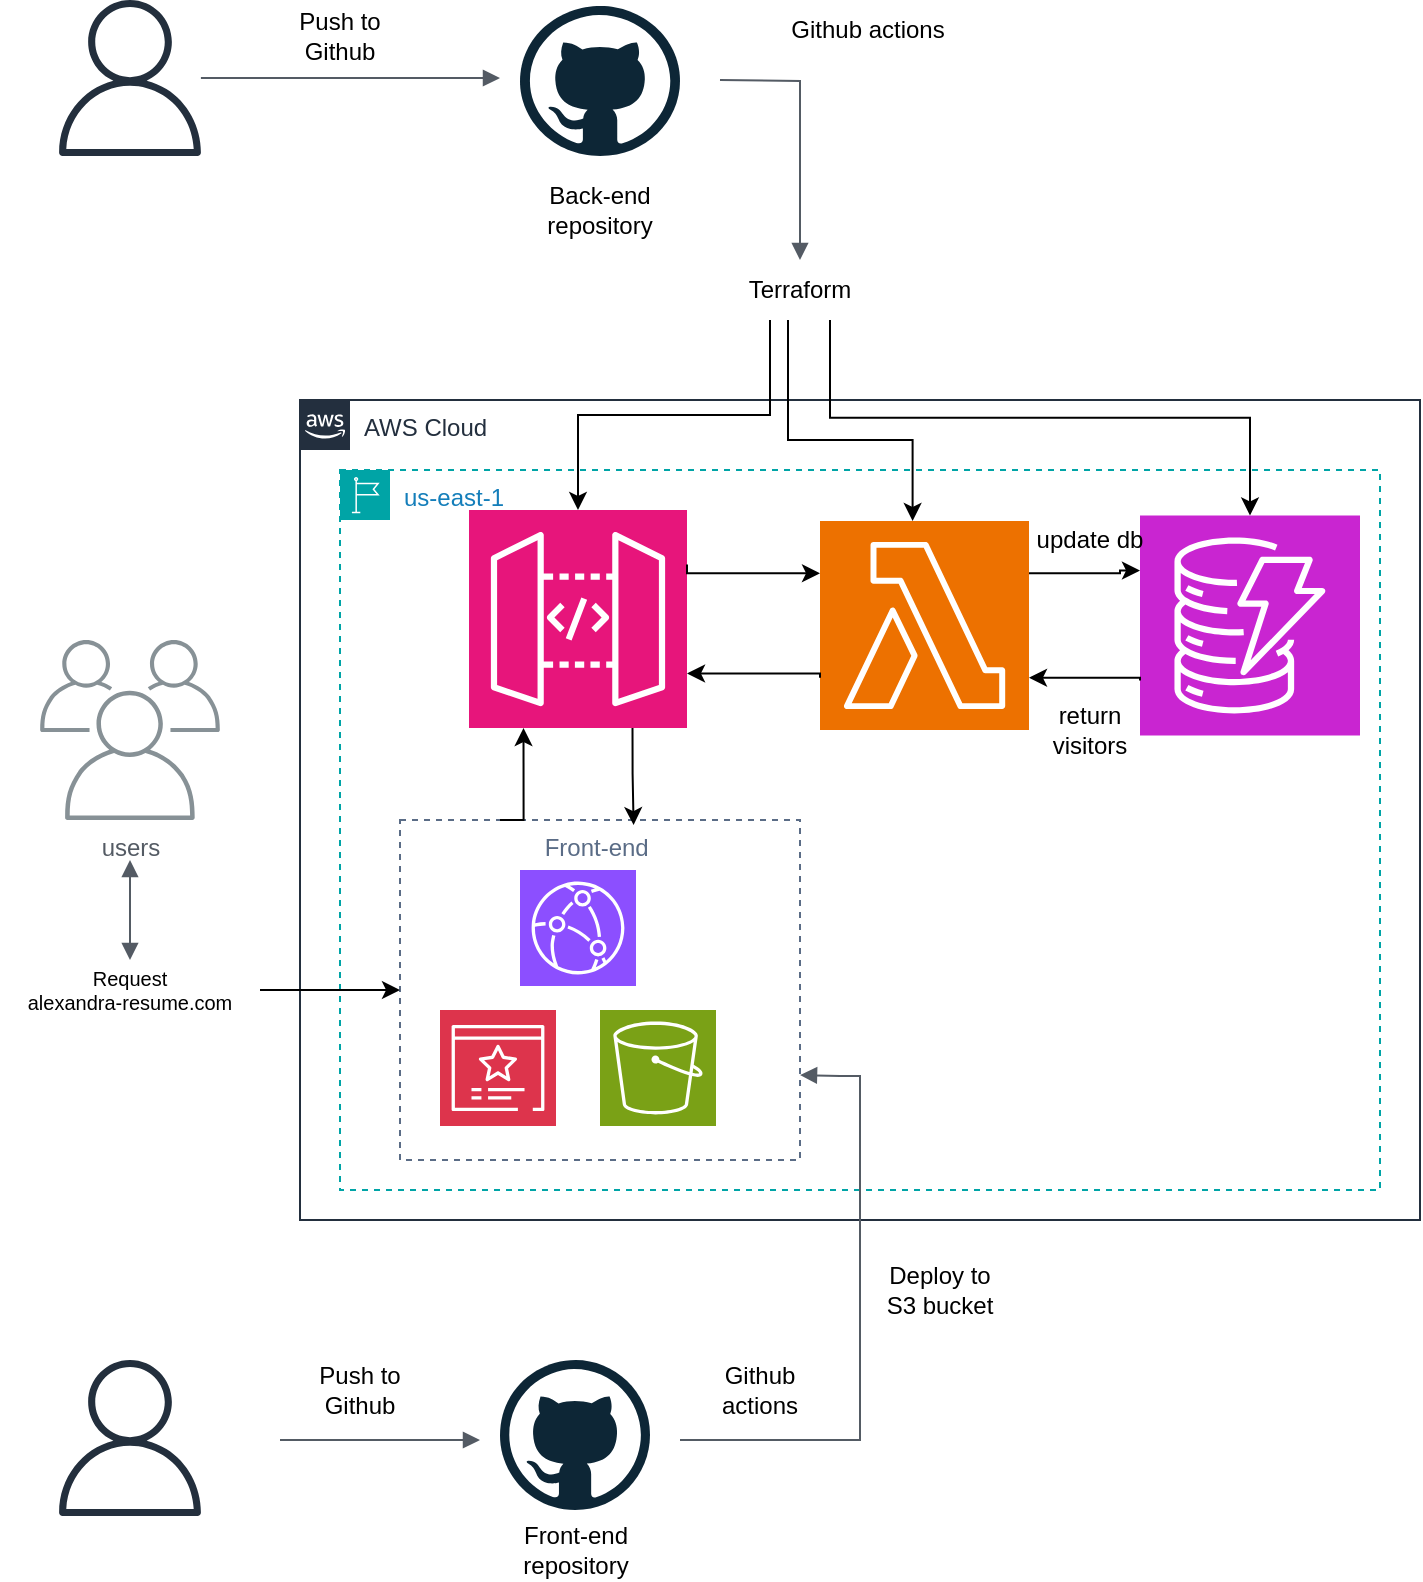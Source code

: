 <mxfile version="23.0.2" type="device">
  <diagram name="Pagină-1" id="uMXXqgcw5hJe-D43B22j">
    <mxGraphModel dx="1063" dy="565" grid="1" gridSize="10" guides="1" tooltips="1" connect="1" arrows="1" fold="1" page="1" pageScale="1" pageWidth="827" pageHeight="1169" math="0" shadow="0">
      <root>
        <mxCell id="0" />
        <mxCell id="1" parent="0" />
        <mxCell id="qKkB2OabkybY3TaB4Xow-1" value="users" style="sketch=0;outlineConnect=0;gradientColor=none;fontColor=#545B64;strokeColor=none;fillColor=#879196;dashed=0;verticalLabelPosition=bottom;verticalAlign=top;align=center;html=1;fontSize=12;fontStyle=0;aspect=fixed;shape=mxgraph.aws4.illustration_users;pointerEvents=1" vertex="1" parent="1">
          <mxGeometry x="40" y="520" width="90" height="90" as="geometry" />
        </mxCell>
        <mxCell id="qKkB2OabkybY3TaB4Xow-2" value="AWS Cloud" style="points=[[0,0],[0.25,0],[0.5,0],[0.75,0],[1,0],[1,0.25],[1,0.5],[1,0.75],[1,1],[0.75,1],[0.5,1],[0.25,1],[0,1],[0,0.75],[0,0.5],[0,0.25]];outlineConnect=0;gradientColor=none;html=1;whiteSpace=wrap;fontSize=12;fontStyle=0;container=1;pointerEvents=0;collapsible=0;recursiveResize=0;shape=mxgraph.aws4.group;grIcon=mxgraph.aws4.group_aws_cloud_alt;strokeColor=#232F3E;fillColor=none;verticalAlign=top;align=left;spacingLeft=30;fontColor=#232F3E;dashed=0;" vertex="1" parent="1">
          <mxGeometry x="170" y="400" width="560" height="410" as="geometry" />
        </mxCell>
        <mxCell id="qKkB2OabkybY3TaB4Xow-3" value="us-east-1&lt;br&gt;" style="points=[[0,0],[0.25,0],[0.5,0],[0.75,0],[1,0],[1,0.25],[1,0.5],[1,0.75],[1,1],[0.75,1],[0.5,1],[0.25,1],[0,1],[0,0.75],[0,0.5],[0,0.25]];outlineConnect=0;gradientColor=none;html=1;whiteSpace=wrap;fontSize=12;fontStyle=0;container=1;pointerEvents=0;collapsible=0;recursiveResize=0;shape=mxgraph.aws4.group;grIcon=mxgraph.aws4.group_region;strokeColor=#00A4A6;fillColor=none;verticalAlign=top;align=left;spacingLeft=30;fontColor=#147EBA;dashed=1;" vertex="1" parent="qKkB2OabkybY3TaB4Xow-2">
          <mxGeometry x="20" y="35" width="520" height="360" as="geometry" />
        </mxCell>
        <mxCell id="qKkB2OabkybY3TaB4Xow-7" value="" style="sketch=0;points=[[0,0,0],[0.25,0,0],[0.5,0,0],[0.75,0,0],[1,0,0],[0,1,0],[0.25,1,0],[0.5,1,0],[0.75,1,0],[1,1,0],[0,0.25,0],[0,0.5,0],[0,0.75,0],[1,0.25,0],[1,0.5,0],[1,0.75,0]];outlineConnect=0;fontColor=#232F3E;fillColor=#C925D1;strokeColor=#ffffff;dashed=0;verticalLabelPosition=bottom;verticalAlign=top;align=center;html=1;fontSize=12;fontStyle=0;aspect=fixed;shape=mxgraph.aws4.resourceIcon;resIcon=mxgraph.aws4.dynamodb;" vertex="1" parent="qKkB2OabkybY3TaB4Xow-3">
          <mxGeometry x="400" y="22.75" width="110" height="110" as="geometry" />
        </mxCell>
        <mxCell id="qKkB2OabkybY3TaB4Xow-8" value="" style="sketch=0;points=[[0,0,0],[0.25,0,0],[0.5,0,0],[0.75,0,0],[1,0,0],[0,1,0],[0.25,1,0],[0.5,1,0],[0.75,1,0],[1,1,0],[0,0.25,0],[0,0.5,0],[0,0.75,0],[1,0.25,0],[1,0.5,0],[1,0.75,0]];outlineConnect=0;fontColor=#232F3E;fillColor=#ED7100;strokeColor=#ffffff;dashed=0;verticalLabelPosition=bottom;verticalAlign=top;align=center;html=1;fontSize=12;fontStyle=0;aspect=fixed;shape=mxgraph.aws4.resourceIcon;resIcon=mxgraph.aws4.lambda;" vertex="1" parent="qKkB2OabkybY3TaB4Xow-3">
          <mxGeometry x="240" y="25.5" width="104.5" height="104.5" as="geometry" />
        </mxCell>
        <mxCell id="qKkB2OabkybY3TaB4Xow-9" value="" style="sketch=0;points=[[0,0,0],[0.25,0,0],[0.5,0,0],[0.75,0,0],[1,0,0],[0,1,0],[0.25,1,0],[0.5,1,0],[0.75,1,0],[1,1,0],[0,0.25,0],[0,0.5,0],[0,0.75,0],[1,0.25,0],[1,0.5,0],[1,0.75,0]];outlineConnect=0;fontColor=#232F3E;fillColor=#E7157B;strokeColor=#ffffff;dashed=0;verticalLabelPosition=bottom;verticalAlign=top;align=center;html=1;fontSize=12;fontStyle=0;aspect=fixed;shape=mxgraph.aws4.resourceIcon;resIcon=mxgraph.aws4.api_gateway;" vertex="1" parent="qKkB2OabkybY3TaB4Xow-3">
          <mxGeometry x="64.5" y="20" width="109" height="109" as="geometry" />
        </mxCell>
        <mxCell id="qKkB2OabkybY3TaB4Xow-10" value="" style="sketch=0;points=[[0,0,0],[0.25,0,0],[0.5,0,0],[0.75,0,0],[1,0,0],[0,1,0],[0.25,1,0],[0.5,1,0],[0.75,1,0],[1,1,0],[0,0.25,0],[0,0.5,0],[0,0.75,0],[1,0.25,0],[1,0.5,0],[1,0.75,0]];outlineConnect=0;fontColor=#232F3E;fillColor=#7AA116;strokeColor=#ffffff;dashed=0;verticalLabelPosition=bottom;verticalAlign=top;align=center;html=1;fontSize=12;fontStyle=0;aspect=fixed;shape=mxgraph.aws4.resourceIcon;resIcon=mxgraph.aws4.s3;" vertex="1" parent="qKkB2OabkybY3TaB4Xow-3">
          <mxGeometry x="130" y="270" width="58" height="58" as="geometry" />
        </mxCell>
        <mxCell id="qKkB2OabkybY3TaB4Xow-11" value="" style="sketch=0;points=[[0,0,0],[0.25,0,0],[0.5,0,0],[0.75,0,0],[1,0,0],[0,1,0],[0.25,1,0],[0.5,1,0],[0.75,1,0],[1,1,0],[0,0.25,0],[0,0.5,0],[0,0.75,0],[1,0.25,0],[1,0.5,0],[1,0.75,0]];outlineConnect=0;fontColor=#232F3E;fillColor=#8C4FFF;strokeColor=#ffffff;dashed=0;verticalLabelPosition=bottom;verticalAlign=top;align=center;html=1;fontSize=12;fontStyle=0;aspect=fixed;shape=mxgraph.aws4.resourceIcon;resIcon=mxgraph.aws4.cloudfront;" vertex="1" parent="qKkB2OabkybY3TaB4Xow-3">
          <mxGeometry x="90" y="200" width="58" height="58" as="geometry" />
        </mxCell>
        <mxCell id="qKkB2OabkybY3TaB4Xow-14" value="" style="sketch=0;points=[[0,0,0],[0.25,0,0],[0.5,0,0],[0.75,0,0],[1,0,0],[0,1,0],[0.25,1,0],[0.5,1,0],[0.75,1,0],[1,1,0],[0,0.25,0],[0,0.5,0],[0,0.75,0],[1,0.25,0],[1,0.5,0],[1,0.75,0]];outlineConnect=0;fontColor=#232F3E;fillColor=#DD344C;strokeColor=#ffffff;dashed=0;verticalLabelPosition=bottom;verticalAlign=top;align=center;html=1;fontSize=12;fontStyle=0;aspect=fixed;shape=mxgraph.aws4.resourceIcon;resIcon=mxgraph.aws4.certificate_manager_3;" vertex="1" parent="qKkB2OabkybY3TaB4Xow-3">
          <mxGeometry x="50" y="270" width="58" height="58" as="geometry" />
        </mxCell>
        <mxCell id="qKkB2OabkybY3TaB4Xow-16" value="Front-end&amp;nbsp;" style="fillColor=none;strokeColor=#5A6C86;dashed=1;verticalAlign=top;fontStyle=0;fontColor=#5A6C86;whiteSpace=wrap;html=1;" vertex="1" parent="qKkB2OabkybY3TaB4Xow-3">
          <mxGeometry x="30" y="175" width="200" height="170" as="geometry" />
        </mxCell>
        <mxCell id="qKkB2OabkybY3TaB4Xow-25" style="edgeStyle=orthogonalEdgeStyle;rounded=0;orthogonalLoop=1;jettySize=auto;html=1;exitX=0.75;exitY=1;exitDx=0;exitDy=0;exitPerimeter=0;entryX=0.584;entryY=0.015;entryDx=0;entryDy=0;entryPerimeter=0;" edge="1" parent="qKkB2OabkybY3TaB4Xow-3" source="qKkB2OabkybY3TaB4Xow-9" target="qKkB2OabkybY3TaB4Xow-16">
          <mxGeometry relative="1" as="geometry" />
        </mxCell>
        <mxCell id="qKkB2OabkybY3TaB4Xow-27" style="edgeStyle=orthogonalEdgeStyle;rounded=0;orthogonalLoop=1;jettySize=auto;html=1;exitX=0.25;exitY=0;exitDx=0;exitDy=0;entryX=0.25;entryY=1;entryDx=0;entryDy=0;entryPerimeter=0;" edge="1" parent="qKkB2OabkybY3TaB4Xow-3" source="qKkB2OabkybY3TaB4Xow-16" target="qKkB2OabkybY3TaB4Xow-9">
          <mxGeometry relative="1" as="geometry">
            <Array as="points">
              <mxPoint x="92" y="175" />
            </Array>
          </mxGeometry>
        </mxCell>
        <mxCell id="qKkB2OabkybY3TaB4Xow-28" style="edgeStyle=orthogonalEdgeStyle;rounded=0;orthogonalLoop=1;jettySize=auto;html=1;exitX=1;exitY=0.25;exitDx=0;exitDy=0;exitPerimeter=0;entryX=0;entryY=0.25;entryDx=0;entryDy=0;entryPerimeter=0;" edge="1" parent="qKkB2OabkybY3TaB4Xow-3" source="qKkB2OabkybY3TaB4Xow-9" target="qKkB2OabkybY3TaB4Xow-8">
          <mxGeometry relative="1" as="geometry">
            <Array as="points">
              <mxPoint x="174" y="52" />
            </Array>
          </mxGeometry>
        </mxCell>
        <mxCell id="qKkB2OabkybY3TaB4Xow-29" style="edgeStyle=orthogonalEdgeStyle;rounded=0;orthogonalLoop=1;jettySize=auto;html=1;exitX=0;exitY=0.75;exitDx=0;exitDy=0;exitPerimeter=0;entryX=1;entryY=0.75;entryDx=0;entryDy=0;entryPerimeter=0;" edge="1" parent="qKkB2OabkybY3TaB4Xow-3" source="qKkB2OabkybY3TaB4Xow-8" target="qKkB2OabkybY3TaB4Xow-9">
          <mxGeometry relative="1" as="geometry">
            <Array as="points">
              <mxPoint x="240" y="102" />
            </Array>
          </mxGeometry>
        </mxCell>
        <mxCell id="qKkB2OabkybY3TaB4Xow-30" style="edgeStyle=orthogonalEdgeStyle;rounded=0;orthogonalLoop=1;jettySize=auto;html=1;exitX=1;exitY=0.25;exitDx=0;exitDy=0;exitPerimeter=0;entryX=0;entryY=0.25;entryDx=0;entryDy=0;entryPerimeter=0;" edge="1" parent="qKkB2OabkybY3TaB4Xow-3" source="qKkB2OabkybY3TaB4Xow-8" target="qKkB2OabkybY3TaB4Xow-7">
          <mxGeometry relative="1" as="geometry">
            <Array as="points">
              <mxPoint x="390" y="52" />
            </Array>
          </mxGeometry>
        </mxCell>
        <mxCell id="qKkB2OabkybY3TaB4Xow-31" style="edgeStyle=orthogonalEdgeStyle;rounded=0;orthogonalLoop=1;jettySize=auto;html=1;exitX=0;exitY=0.75;exitDx=0;exitDy=0;exitPerimeter=0;entryX=1;entryY=0.75;entryDx=0;entryDy=0;entryPerimeter=0;" edge="1" parent="qKkB2OabkybY3TaB4Xow-3" source="qKkB2OabkybY3TaB4Xow-7" target="qKkB2OabkybY3TaB4Xow-8">
          <mxGeometry relative="1" as="geometry">
            <Array as="points">
              <mxPoint x="400" y="104" />
            </Array>
          </mxGeometry>
        </mxCell>
        <mxCell id="qKkB2OabkybY3TaB4Xow-32" value="update db" style="text;html=1;strokeColor=none;fillColor=none;align=center;verticalAlign=middle;whiteSpace=wrap;rounded=0;" vertex="1" parent="qKkB2OabkybY3TaB4Xow-3">
          <mxGeometry x="344.5" y="20" width="60" height="30" as="geometry" />
        </mxCell>
        <mxCell id="qKkB2OabkybY3TaB4Xow-34" value="return visitors" style="text;html=1;strokeColor=none;fillColor=none;align=center;verticalAlign=middle;whiteSpace=wrap;rounded=0;" vertex="1" parent="qKkB2OabkybY3TaB4Xow-3">
          <mxGeometry x="344.5" y="115" width="60" height="30" as="geometry" />
        </mxCell>
        <mxCell id="qKkB2OabkybY3TaB4Xow-62" style="edgeStyle=orthogonalEdgeStyle;rounded=0;orthogonalLoop=1;jettySize=auto;html=1;exitX=1;exitY=0.5;exitDx=0;exitDy=0;entryX=0;entryY=0.5;entryDx=0;entryDy=0;" edge="1" parent="1" source="qKkB2OabkybY3TaB4Xow-5" target="qKkB2OabkybY3TaB4Xow-16">
          <mxGeometry relative="1" as="geometry" />
        </mxCell>
        <mxCell id="qKkB2OabkybY3TaB4Xow-5" value="Request&lt;br&gt;alexandra-resume.com" style="text;html=1;strokeColor=none;fillColor=none;align=center;verticalAlign=middle;whiteSpace=wrap;rounded=0;fontSize=10;" vertex="1" parent="1">
          <mxGeometry x="20" y="680" width="130" height="30" as="geometry" />
        </mxCell>
        <mxCell id="qKkB2OabkybY3TaB4Xow-36" value="" style="dashed=0;outlineConnect=0;html=1;align=center;labelPosition=center;verticalLabelPosition=bottom;verticalAlign=top;shape=mxgraph.weblogos.github" vertex="1" parent="1">
          <mxGeometry x="280" y="203" width="80" height="75" as="geometry" />
        </mxCell>
        <mxCell id="qKkB2OabkybY3TaB4Xow-37" value="" style="sketch=0;outlineConnect=0;fontColor=#232F3E;gradientColor=none;fillColor=#232F3D;strokeColor=none;dashed=0;verticalLabelPosition=bottom;verticalAlign=top;align=center;html=1;fontSize=12;fontStyle=0;aspect=fixed;pointerEvents=1;shape=mxgraph.aws4.user;" vertex="1" parent="1">
          <mxGeometry x="46" y="200" width="78" height="78" as="geometry" />
        </mxCell>
        <mxCell id="qKkB2OabkybY3TaB4Xow-38" value="" style="edgeStyle=orthogonalEdgeStyle;html=1;endArrow=block;elbow=vertical;startArrow=none;endFill=1;strokeColor=#545B64;rounded=0;" edge="1" parent="1" source="qKkB2OabkybY3TaB4Xow-37">
          <mxGeometry width="100" relative="1" as="geometry">
            <mxPoint x="150" y="238.5" as="sourcePoint" />
            <mxPoint x="270" y="239" as="targetPoint" />
          </mxGeometry>
        </mxCell>
        <mxCell id="qKkB2OabkybY3TaB4Xow-39" value="Push to Github" style="text;html=1;strokeColor=none;fillColor=none;align=center;verticalAlign=middle;whiteSpace=wrap;rounded=0;" vertex="1" parent="1">
          <mxGeometry x="160" y="203" width="60" height="30" as="geometry" />
        </mxCell>
        <mxCell id="qKkB2OabkybY3TaB4Xow-41" value="" style="edgeStyle=orthogonalEdgeStyle;html=1;endArrow=block;elbow=vertical;startArrow=none;endFill=1;strokeColor=#545B64;rounded=0;entryX=0.5;entryY=0;entryDx=0;entryDy=0;" edge="1" parent="1" target="qKkB2OabkybY3TaB4Xow-53">
          <mxGeometry width="100" relative="1" as="geometry">
            <mxPoint x="380" y="240" as="sourcePoint" />
            <mxPoint x="510" y="360" as="targetPoint" />
          </mxGeometry>
        </mxCell>
        <mxCell id="qKkB2OabkybY3TaB4Xow-42" value="Github actions" style="text;html=1;strokeColor=none;fillColor=none;align=center;verticalAlign=middle;whiteSpace=wrap;rounded=0;" vertex="1" parent="1">
          <mxGeometry x="414" y="200" width="80" height="30" as="geometry" />
        </mxCell>
        <mxCell id="qKkB2OabkybY3TaB4Xow-43" value="" style="sketch=0;outlineConnect=0;fontColor=#232F3E;gradientColor=none;fillColor=#232F3D;strokeColor=none;dashed=0;verticalLabelPosition=bottom;verticalAlign=top;align=center;html=1;fontSize=12;fontStyle=0;aspect=fixed;pointerEvents=1;shape=mxgraph.aws4.user;" vertex="1" parent="1">
          <mxGeometry x="46" y="880" width="78" height="78" as="geometry" />
        </mxCell>
        <mxCell id="qKkB2OabkybY3TaB4Xow-44" value="" style="edgeStyle=orthogonalEdgeStyle;html=1;endArrow=block;elbow=vertical;startArrow=none;endFill=1;strokeColor=#545B64;rounded=0;" edge="1" parent="1">
          <mxGeometry width="100" relative="1" as="geometry">
            <mxPoint x="160" y="920" as="sourcePoint" />
            <mxPoint x="260" y="920" as="targetPoint" />
          </mxGeometry>
        </mxCell>
        <mxCell id="qKkB2OabkybY3TaB4Xow-45" value="" style="dashed=0;outlineConnect=0;html=1;align=center;labelPosition=center;verticalLabelPosition=bottom;verticalAlign=top;shape=mxgraph.weblogos.github" vertex="1" parent="1">
          <mxGeometry x="270" y="880" width="75" height="75" as="geometry" />
        </mxCell>
        <mxCell id="qKkB2OabkybY3TaB4Xow-46" value="Front-end repository&lt;br&gt;" style="text;html=1;strokeColor=none;fillColor=none;align=center;verticalAlign=middle;whiteSpace=wrap;rounded=0;" vertex="1" parent="1">
          <mxGeometry x="262.5" y="960" width="90" height="30" as="geometry" />
        </mxCell>
        <mxCell id="qKkB2OabkybY3TaB4Xow-47" value="Push to Github" style="text;html=1;strokeColor=none;fillColor=none;align=center;verticalAlign=middle;whiteSpace=wrap;rounded=0;" vertex="1" parent="1">
          <mxGeometry x="170" y="880" width="60" height="30" as="geometry" />
        </mxCell>
        <mxCell id="qKkB2OabkybY3TaB4Xow-48" value="" style="edgeStyle=orthogonalEdgeStyle;html=1;endArrow=block;elbow=vertical;startArrow=none;endFill=1;strokeColor=#545B64;rounded=0;entryX=1;entryY=0.75;entryDx=0;entryDy=0;" edge="1" parent="1" target="qKkB2OabkybY3TaB4Xow-16">
          <mxGeometry width="100" relative="1" as="geometry">
            <mxPoint x="360" y="920" as="sourcePoint" />
            <mxPoint x="460" y="920" as="targetPoint" />
            <Array as="points">
              <mxPoint x="450" y="920" />
              <mxPoint x="450" y="738" />
              <mxPoint x="440" y="738" />
            </Array>
          </mxGeometry>
        </mxCell>
        <mxCell id="qKkB2OabkybY3TaB4Xow-50" value="Github actions" style="text;html=1;strokeColor=none;fillColor=none;align=center;verticalAlign=middle;whiteSpace=wrap;rounded=0;" vertex="1" parent="1">
          <mxGeometry x="370" y="880" width="60" height="30" as="geometry" />
        </mxCell>
        <mxCell id="qKkB2OabkybY3TaB4Xow-51" value="Back-end repository&lt;br&gt;" style="text;html=1;strokeColor=none;fillColor=none;align=center;verticalAlign=middle;whiteSpace=wrap;rounded=0;" vertex="1" parent="1">
          <mxGeometry x="290" y="290" width="60" height="30" as="geometry" />
        </mxCell>
        <mxCell id="qKkB2OabkybY3TaB4Xow-58" style="edgeStyle=orthogonalEdgeStyle;rounded=0;orthogonalLoop=1;jettySize=auto;html=1;exitX=0.25;exitY=1;exitDx=0;exitDy=0;" edge="1" parent="1" source="qKkB2OabkybY3TaB4Xow-53" target="qKkB2OabkybY3TaB4Xow-9">
          <mxGeometry relative="1" as="geometry" />
        </mxCell>
        <mxCell id="qKkB2OabkybY3TaB4Xow-53" value="Terraform" style="text;html=1;strokeColor=none;fillColor=none;align=center;verticalAlign=middle;whiteSpace=wrap;rounded=0;" vertex="1" parent="1">
          <mxGeometry x="390" y="330" width="60" height="30" as="geometry" />
        </mxCell>
        <mxCell id="qKkB2OabkybY3TaB4Xow-60" style="edgeStyle=orthogonalEdgeStyle;rounded=0;orthogonalLoop=1;jettySize=auto;html=1;exitX=0.75;exitY=1;exitDx=0;exitDy=0;entryX=0.5;entryY=0;entryDx=0;entryDy=0;entryPerimeter=0;" edge="1" parent="1" source="qKkB2OabkybY3TaB4Xow-53" target="qKkB2OabkybY3TaB4Xow-7">
          <mxGeometry relative="1" as="geometry" />
        </mxCell>
        <mxCell id="qKkB2OabkybY3TaB4Xow-59" style="edgeStyle=orthogonalEdgeStyle;rounded=0;orthogonalLoop=1;jettySize=auto;html=1;exitX=0.5;exitY=1;exitDx=0;exitDy=0;" edge="1" parent="1">
          <mxGeometry relative="1" as="geometry">
            <mxPoint x="414" y="360" as="sourcePoint" />
            <mxPoint x="476.3" y="460.5" as="targetPoint" />
            <Array as="points">
              <mxPoint x="414" y="420" />
              <mxPoint x="476" y="420" />
            </Array>
          </mxGeometry>
        </mxCell>
        <mxCell id="qKkB2OabkybY3TaB4Xow-64" value="Deploy to S3 bucket" style="text;html=1;strokeColor=none;fillColor=none;align=center;verticalAlign=middle;whiteSpace=wrap;rounded=0;" vertex="1" parent="1">
          <mxGeometry x="460" y="830" width="60" height="30" as="geometry" />
        </mxCell>
        <mxCell id="qKkB2OabkybY3TaB4Xow-67" value="" style="edgeStyle=orthogonalEdgeStyle;html=1;endArrow=block;elbow=vertical;startArrow=block;startFill=1;endFill=1;strokeColor=#545B64;rounded=0;exitX=0.5;exitY=0;exitDx=0;exitDy=0;" edge="1" parent="1" source="qKkB2OabkybY3TaB4Xow-5">
          <mxGeometry width="100" relative="1" as="geometry">
            <mxPoint x="40" y="650" as="sourcePoint" />
            <mxPoint x="85" y="630" as="targetPoint" />
          </mxGeometry>
        </mxCell>
      </root>
    </mxGraphModel>
  </diagram>
</mxfile>
